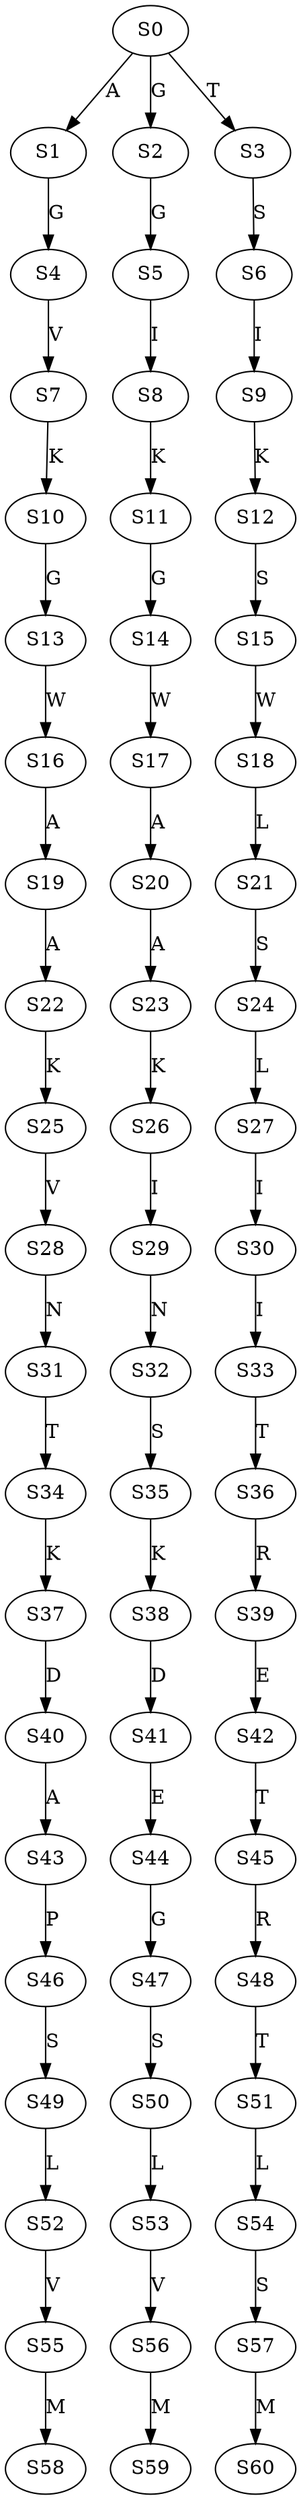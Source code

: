 strict digraph  {
	S0 -> S1 [ label = A ];
	S0 -> S2 [ label = G ];
	S0 -> S3 [ label = T ];
	S1 -> S4 [ label = G ];
	S2 -> S5 [ label = G ];
	S3 -> S6 [ label = S ];
	S4 -> S7 [ label = V ];
	S5 -> S8 [ label = I ];
	S6 -> S9 [ label = I ];
	S7 -> S10 [ label = K ];
	S8 -> S11 [ label = K ];
	S9 -> S12 [ label = K ];
	S10 -> S13 [ label = G ];
	S11 -> S14 [ label = G ];
	S12 -> S15 [ label = S ];
	S13 -> S16 [ label = W ];
	S14 -> S17 [ label = W ];
	S15 -> S18 [ label = W ];
	S16 -> S19 [ label = A ];
	S17 -> S20 [ label = A ];
	S18 -> S21 [ label = L ];
	S19 -> S22 [ label = A ];
	S20 -> S23 [ label = A ];
	S21 -> S24 [ label = S ];
	S22 -> S25 [ label = K ];
	S23 -> S26 [ label = K ];
	S24 -> S27 [ label = L ];
	S25 -> S28 [ label = V ];
	S26 -> S29 [ label = I ];
	S27 -> S30 [ label = I ];
	S28 -> S31 [ label = N ];
	S29 -> S32 [ label = N ];
	S30 -> S33 [ label = I ];
	S31 -> S34 [ label = T ];
	S32 -> S35 [ label = S ];
	S33 -> S36 [ label = T ];
	S34 -> S37 [ label = K ];
	S35 -> S38 [ label = K ];
	S36 -> S39 [ label = R ];
	S37 -> S40 [ label = D ];
	S38 -> S41 [ label = D ];
	S39 -> S42 [ label = E ];
	S40 -> S43 [ label = A ];
	S41 -> S44 [ label = E ];
	S42 -> S45 [ label = T ];
	S43 -> S46 [ label = P ];
	S44 -> S47 [ label = G ];
	S45 -> S48 [ label = R ];
	S46 -> S49 [ label = S ];
	S47 -> S50 [ label = S ];
	S48 -> S51 [ label = T ];
	S49 -> S52 [ label = L ];
	S50 -> S53 [ label = L ];
	S51 -> S54 [ label = L ];
	S52 -> S55 [ label = V ];
	S53 -> S56 [ label = V ];
	S54 -> S57 [ label = S ];
	S55 -> S58 [ label = M ];
	S56 -> S59 [ label = M ];
	S57 -> S60 [ label = M ];
}
